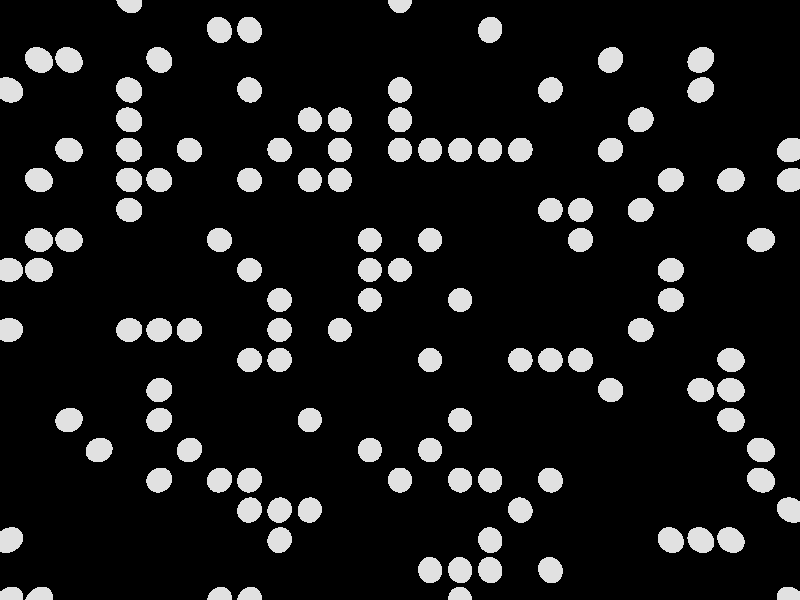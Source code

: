#include "colors.inc"
#include "textures.inc"
#include "glass.inc"
#include "metals.inc"
#include "woods.inc"

camera {
  location <0.000000, 0.000000, -20.000000>
  look_at <0.000000, 0.000000, 0.000000>
  up <0.000000, 1.000000, 0.000000>
}

sphere {
  <5, -6, 0>, 0.400000
  texture {
    pigment { Gray }
    finish {
      ambient 0.100000
      diffuse 0.600000
      specular 0.400000
      reflection 0.500000
      refraction 0.000000
    }
  }
}

sphere {
  <-14, 8, 0>, 0.400000
  texture {
    pigment { Gray }
    finish {
      ambient 0.100000
      diffuse 0.600000
      specular 0.400000
      reflection 0.500000
      refraction 0.000000
    }
  }
}

sphere {
  <-13, -1, 0>, 0.400000
  texture {
    pigment { Gray }
    finish {
      ambient 0.100000
      diffuse 0.600000
      specular 0.400000
      reflection 0.500000
      refraction 0.000000
    }
  }
}

sphere {
  <-16, -19, 0>, 0.400000
  texture {
    pigment { Gray }
    finish {
      ambient 0.100000
      diffuse 0.600000
      specular 0.400000
      reflection 0.500000
      refraction 0.000000
    }
  }
}

sphere {
  <11, -11, 0>, 0.400000
  texture {
    pigment { Gray }
    finish {
      ambient 0.100000
      diffuse 0.600000
      specular 0.400000
      reflection 0.500000
      refraction 0.000000
    }
  }
}

sphere {
  <-18, 11, 0>, 0.400000
  texture {
    pigment { Gray }
    finish {
      ambient 0.100000
      diffuse 0.600000
      specular 0.400000
      reflection 0.500000
      refraction 0.000000
    }
  }
}

sphere {
  <-19, -5, 0>, 0.400000
  texture {
    pigment { Gray }
    finish {
      ambient 0.100000
      diffuse 0.600000
      specular 0.400000
      reflection 0.500000
      refraction 0.000000
    }
  }
}

sphere {
  <18, 15, 0>, 0.400000
  texture {
    pigment { Gray }
    finish {
      ambient 0.100000
      diffuse 0.600000
      specular 0.400000
      reflection 0.500000
      refraction 0.000000
    }
  }
}

sphere {
  <13, -16, 0>, 0.400000
  texture {
    pigment { Gray }
    finish {
      ambient 0.100000
      diffuse 0.600000
      specular 0.400000
      reflection 0.500000
      refraction 0.000000
    }
  }
}

sphere {
  <-5, 1, 0>, 0.400000
  texture {
    pigment { Gray }
    finish {
      ambient 0.100000
      diffuse 0.600000
      specular 0.400000
      reflection 0.500000
      refraction 0.000000
    }
  }
}

sphere {
  <1, 2, 0>, 0.400000
  texture {
    pigment { Gray }
    finish {
      ambient 0.100000
      diffuse 0.600000
      specular 0.400000
      reflection 0.500000
      refraction 0.000000
    }
  }
}

sphere {
  <15, -14, 0>, 0.400000
  texture {
    pigment { Gray }
    finish {
      ambient 0.100000
      diffuse 0.600000
      specular 0.400000
      reflection 0.500000
      refraction 0.000000
    }
  }
}

sphere {
  <-3, 18, 0>, 0.400000
  texture {
    pigment { Gray }
    finish {
      ambient 0.100000
      diffuse 0.600000
      specular 0.400000
      reflection 0.500000
      refraction 0.000000
    }
  }
}

sphere {
  <10, 8, 0>, 0.400000
  texture {
    pigment { Gray }
    finish {
      ambient 0.100000
      diffuse 0.600000
      specular 0.400000
      reflection 0.500000
      refraction 0.000000
    }
  }
}

sphere {
  <0, 5, 0>, 0.400000
  texture {
    pigment { Gray }
    finish {
      ambient 0.100000
      diffuse 0.600000
      specular 0.400000
      reflection 0.500000
      refraction 0.000000
    }
  }
}

sphere {
  <7, 8, 0>, 0.400000
  texture {
    pigment { Gray }
    finish {
      ambient 0.100000
      diffuse 0.600000
      specular 0.400000
      reflection 0.500000
      refraction 0.000000
    }
  }
}

sphere {
  <-2, 12, 0>, 0.400000
  texture {
    pigment { Gray }
    finish {
      ambient 0.100000
      diffuse 0.600000
      specular 0.400000
      reflection 0.500000
      refraction 0.000000
    }
  }
}

sphere {
  <7, -11, 0>, 0.400000
  texture {
    pigment { Gray }
    finish {
      ambient 0.100000
      diffuse 0.600000
      specular 0.400000
      reflection 0.500000
      refraction 0.000000
    }
  }
}

sphere {
  <-4, -7, 0>, 0.400000
  texture {
    pigment { Gray }
    finish {
      ambient 0.100000
      diffuse 0.600000
      specular 0.400000
      reflection 0.500000
      refraction 0.000000
    }
  }
}

sphere {
  <17, 5, 0>, 0.400000
  texture {
    pigment { Gray }
    finish {
      ambient 0.100000
      diffuse 0.600000
      specular 0.400000
      reflection 0.500000
      refraction 0.000000
    }
  }
}

sphere {
  <-14, 2, 0>, 0.400000
  texture {
    pigment { Gray }
    finish {
      ambient 0.100000
      diffuse 0.600000
      specular 0.400000
      reflection 0.500000
      refraction 0.000000
    }
  }
}

sphere {
  <-14, 19, 0>, 0.400000
  texture {
    pigment { Gray }
    finish {
      ambient 0.100000
      diffuse 0.600000
      specular 0.400000
      reflection 0.500000
      refraction 0.000000
    }
  }
}

sphere {
  <-11, -4, 0>, 0.400000
  texture {
    pigment { Gray }
    finish {
      ambient 0.100000
      diffuse 0.600000
      specular 0.400000
      reflection 0.500000
      refraction 0.000000
    }
  }
}

sphere {
  <12, -17, 0>, 0.400000
  texture {
    pigment { Gray }
    finish {
      ambient 0.100000
      diffuse 0.600000
      specular 0.400000
      reflection 0.500000
      refraction 0.000000
    }
  }
}

sphere {
  <-13, 15, 0>, 0.400000
  texture {
    pigment { Gray }
    finish {
      ambient 0.100000
      diffuse 0.600000
      specular 0.400000
      reflection 0.500000
      refraction 0.000000
    }
  }
}

sphere {
  <-8, -4, 0>, 0.400000
  texture {
    pigment { Gray }
    finish {
      ambient 0.100000
      diffuse 0.600000
      specular 0.400000
      reflection 0.500000
      refraction 0.000000
    }
  }
}

sphere {
  <-3, -4, 0>, 0.400000
  texture {
    pigment { Gray }
    finish {
      ambient 0.100000
      diffuse 0.600000
      specular 0.400000
      reflection 0.500000
      refraction 0.000000
    }
  }
}

sphere {
  <13, -12, 0>, 0.400000
  texture {
    pigment { Gray }
    finish {
      ambient 0.100000
      diffuse 0.600000
      specular 0.400000
      reflection 0.500000
      refraction 0.000000
    }
  }
}

sphere {
  <18, -19, 0>, 0.400000
  texture {
    pigment { Gray }
    finish {
      ambient 0.100000
      diffuse 0.600000
      specular 0.400000
      reflection 0.500000
      refraction 0.000000
    }
  }
}

sphere {
  <-19, -5, 0>, 0.400000
  texture {
    pigment { Gray }
    finish {
      ambient 0.100000
      diffuse 0.600000
      specular 0.400000
      reflection 0.500000
      refraction 0.000000
    }
  }
}

sphere {
  <-10, 13, 0>, 0.400000
  texture {
    pigment { Gray }
    finish {
      ambient 0.100000
      diffuse 0.600000
      specular 0.400000
      reflection 0.500000
      refraction 0.000000
    }
  }
}

sphere {
  <-20, 18, 0>, 0.400000
  texture {
    pigment { Gray }
    finish {
      ambient 0.100000
      diffuse 0.600000
      specular 0.400000
      reflection 0.500000
      refraction 0.000000
    }
  }
}

sphere {
  <13, -7, 0>, 0.400000
  texture {
    pigment { Gray }
    finish {
      ambient 0.100000
      diffuse 0.600000
      specular 0.400000
      reflection 0.500000
      refraction 0.000000
    }
  }
}

sphere {
  <-19, -12, 0>, 0.400000
  texture {
    pigment { Gray }
    finish {
      ambient 0.100000
      diffuse 0.600000
      specular 0.400000
      reflection 0.500000
      refraction 0.000000
    }
  }
}

sphere {
  <10, -21, 0>, 0.400000
  texture {
    pigment { Gray }
    finish {
      ambient 0.100000
      diffuse 0.600000
      specular 0.400000
      reflection 0.500000
      refraction 0.000000
    }
  }
}

sphere {
  <12, -18, 0>, 0.400000
  texture {
    pigment { Gray }
    finish {
      ambient 0.100000
      diffuse 0.600000
      specular 0.400000
      reflection 0.500000
      refraction 0.000000
    }
  }
}

sphere {
  <12, 18, 0>, 0.400000
  texture {
    pigment { Gray }
    finish {
      ambient 0.100000
      diffuse 0.600000
      specular 0.400000
      reflection 0.500000
      refraction 0.000000
    }
  }
}

sphere {
  <-9, 4, 0>, 0.400000
  texture {
    pigment { Gray }
    finish {
      ambient 0.100000
      diffuse 0.600000
      specular 0.400000
      reflection 0.500000
      refraction 0.000000
    }
  }
}

sphere {
  <9, 0, 0>, 0.400000
  texture {
    pigment { Gray }
    finish {
      ambient 0.100000
      diffuse 0.600000
      specular 0.400000
      reflection 0.500000
      refraction 0.000000
    }
  }
}

sphere {
  <-6, -10, 0>, 0.400000
  texture {
    pigment { Gray }
    finish {
      ambient 0.100000
      diffuse 0.600000
      specular 0.400000
      reflection 0.500000
      refraction 0.000000
    }
  }
}

sphere {
  <-2, 6, 0>, 0.400000
  texture {
    pigment { Gray }
    finish {
      ambient 0.100000
      diffuse 0.600000
      specular 0.400000
      reflection 0.500000
      refraction 0.000000
    }
  }
}

sphere {
  <-9, 6, 0>, 0.400000
  texture {
    pigment { Gray }
    finish {
      ambient 0.100000
      diffuse 0.600000
      specular 0.400000
      reflection 0.500000
      refraction 0.000000
    }
  }
}

sphere {
  <-9, -12, 0>, 0.400000
  texture {
    pigment { Gray }
    finish {
      ambient 0.100000
      diffuse 0.600000
      specular 0.400000
      reflection 0.500000
      refraction 0.000000
    }
  }
}

sphere {
  <12, -20, 0>, 0.400000
  texture {
    pigment { Gray }
    finish {
      ambient 0.100000
      diffuse 0.600000
      specular 0.400000
      reflection 0.500000
      refraction 0.000000
    }
  }
}

sphere {
  <10, -8, 0>, 0.400000
  texture {
    pigment { Gray }
    finish {
      ambient 0.100000
      diffuse 0.600000
      specular 0.400000
      reflection 0.500000
      refraction 0.000000
    }
  }
}

sphere {
  <-19, -12, 0>, 0.400000
  texture {
    pigment { Gray }
    finish {
      ambient 0.100000
      diffuse 0.600000
      specular 0.400000
      reflection 0.500000
      refraction 0.000000
    }
  }
}

sphere {
  <16, 17, 0>, 0.400000
  texture {
    pigment { Gray }
    finish {
      ambient 0.100000
      diffuse 0.600000
      specular 0.400000
      reflection 0.500000
      refraction 0.000000
    }
  }
}

sphere {
  <-1, 16, 0>, 0.400000
  texture {
    pigment { Gray }
    finish {
      ambient 0.100000
      diffuse 0.600000
      specular 0.400000
      reflection 0.500000
      refraction 0.000000
    }
  }
}

sphere {
  <20, -13, 0>, 0.400000
  texture {
    pigment { Gray }
    finish {
      ambient 0.100000
      diffuse 0.600000
      specular 0.400000
      reflection 0.500000
      refraction 0.000000
    }
  }
}

sphere {
  <11, -8, 0>, 0.400000
  texture {
    pigment { Gray }
    finish {
      ambient 0.100000
      diffuse 0.600000
      specular 0.400000
      reflection 0.500000
      refraction 0.000000
    }
  }
}

sphere {
  <-12, -10, 0>, 0.400000
  texture {
    pigment { Gray }
    finish {
      ambient 0.100000
      diffuse 0.600000
      specular 0.400000
      reflection 0.500000
      refraction 0.000000
    }
  }
}

sphere {
  <7, -15, 0>, 0.400000
  texture {
    pigment { Gray }
    finish {
      ambient 0.100000
      diffuse 0.600000
      specular 0.400000
      reflection 0.500000
      refraction 0.000000
    }
  }
}

sphere {
  <-17, -18, 0>, 0.400000
  texture {
    pigment { Gray }
    finish {
      ambient 0.100000
      diffuse 0.600000
      specular 0.400000
      reflection 0.500000
      refraction 0.000000
    }
  }
}

sphere {
  <1, 20, 0>, 0.400000
  texture {
    pigment { Gray }
    finish {
      ambient 0.100000
      diffuse 0.600000
      specular 0.400000
      reflection 0.500000
      refraction 0.000000
    }
  }
}

sphere {
  <-18, 5, 0>, 0.400000
  texture {
    pigment { Gray }
    finish {
      ambient 0.100000
      diffuse 0.600000
      specular 0.400000
      reflection 0.500000
      refraction 0.000000
    }
  }
}

sphere {
  <15, -4, 0>, 0.400000
  texture {
    pigment { Gray }
    finish {
      ambient 0.100000
      diffuse 0.600000
      specular 0.400000
      reflection 0.500000
      refraction 0.000000
    }
  }
}

sphere {
  <0, 6, 0>, 0.400000
  texture {
    pigment { Gray }
    finish {
      ambient 0.100000
      diffuse 0.600000
      specular 0.400000
      reflection 0.500000
      refraction 0.000000
    }
  }
}

sphere {
  <1, 17, 0>, 0.400000
  texture {
    pigment { Gray }
    finish {
      ambient 0.100000
      diffuse 0.600000
      specular 0.400000
      reflection 0.500000
      refraction 0.000000
    }
  }
}

sphere {
  <-6, 14, 0>, 0.400000
  texture {
    pigment { Gray }
    finish {
      ambient 0.100000
      diffuse 0.600000
      specular 0.400000
      reflection 0.500000
      refraction 0.000000
    }
  }
}

sphere {
  <-19, -15, 0>, 0.400000
  texture {
    pigment { Gray }
    finish {
      ambient 0.100000
      diffuse 0.600000
      specular 0.400000
      reflection 0.500000
      refraction 0.000000
    }
  }
}

sphere {
  <-17, -5, 0>, 0.400000
  texture {
    pigment { Gray }
    finish {
      ambient 0.100000
      diffuse 0.600000
      specular 0.400000
      reflection 0.500000
      refraction 0.000000
    }
  }
}

sphere {
  <21, 6, 0>, 0.400000
  texture {
    pigment { Gray }
    finish {
      ambient 0.100000
      diffuse 0.600000
      specular 0.400000
      reflection 0.500000
      refraction 0.000000
    }
  }
}

sphere {
  <-2, -13, 0>, 0.400000
  texture {
    pigment { Gray }
    finish {
      ambient 0.100000
      diffuse 0.600000
      specular 0.400000
      reflection 0.500000
      refraction 0.000000
    }
  }
}

sphere {
  <-18, -1, 0>, 0.400000
  texture {
    pigment { Gray }
    finish {
      ambient 0.100000
      diffuse 0.600000
      specular 0.400000
      reflection 0.500000
      refraction 0.000000
    }
  }
}

sphere {
  <-12, 1, 0>, 0.400000
  texture {
    pigment { Gray }
    finish {
      ambient 0.100000
      diffuse 0.600000
      specular 0.400000
      reflection 0.500000
      refraction 0.000000
    }
  }
}

sphere {
  <11, -17, 0>, 0.400000
  texture {
    pigment { Gray }
    finish {
      ambient 0.100000
      diffuse 0.600000
      specular 0.400000
      reflection 0.500000
      refraction 0.000000
    }
  }
}

sphere {
  <12, -5, 0>, 0.400000
  texture {
    pigment { Gray }
    finish {
      ambient 0.100000
      diffuse 0.600000
      specular 0.400000
      reflection 0.500000
      refraction 0.000000
    }
  }
}

sphere {
  <19, -15, 0>, 0.400000
  texture {
    pigment { Gray }
    finish {
      ambient 0.100000
      diffuse 0.600000
      specular 0.400000
      reflection 0.500000
      refraction 0.000000
    }
  }
}

sphere {
  <-18, -7, 0>, 0.400000
  texture {
    pigment { Gray }
    finish {
      ambient 0.100000
      diffuse 0.600000
      specular 0.400000
      reflection 0.500000
      refraction 0.000000
    }
  }
}

sphere {
  <3, -8, 0>, 0.400000
  texture {
    pigment { Gray }
    finish {
      ambient 0.100000
      diffuse 0.600000
      specular 0.400000
      reflection 0.500000
      refraction 0.000000
    }
  }
}

sphere {
  <-17, -8, 0>, 0.400000
  texture {
    pigment { Gray }
    finish {
      ambient 0.100000
      diffuse 0.600000
      specular 0.400000
      reflection 0.500000
      refraction 0.000000
    }
  }
}

sphere {
  <-11, -17, 0>, 0.400000
  texture {
    pigment { Gray }
    finish {
      ambient 0.100000
      diffuse 0.600000
      specular 0.400000
      reflection 0.500000
      refraction 0.000000
    }
  }
}

sphere {
  <6, 15, 0>, 0.400000
  texture {
    pigment { Gray }
    finish {
      ambient 0.100000
      diffuse 0.600000
      specular 0.400000
      reflection 0.500000
      refraction 0.000000
    }
  }
}

sphere {
  <6, 21, 0>, 0.400000
  texture {
    pigment { Gray }
    finish {
      ambient 0.100000
      diffuse 0.600000
      specular 0.400000
      reflection 0.500000
      refraction 0.000000
    }
  }
}

sphere {
  <-20, -14, 0>, 0.400000
  texture {
    pigment { Gray }
    finish {
      ambient 0.100000
      diffuse 0.600000
      specular 0.400000
      reflection 0.500000
      refraction 0.000000
    }
  }
}

sphere {
  <15, -3, 0>, 0.400000
  texture {
    pigment { Gray }
    finish {
      ambient 0.100000
      diffuse 0.600000
      specular 0.400000
      reflection 0.500000
      refraction 0.000000
    }
  }
}

sphere {
  <2, -9, 0>, 0.400000
  texture {
    pigment { Gray }
    finish {
      ambient 0.100000
      diffuse 0.600000
      specular 0.400000
      reflection 0.500000
      refraction 0.000000
    }
  }
}

sphere {
  <-20, 20, 0>, 0.400000
  texture {
    pigment { Gray }
    finish {
      ambient 0.100000
      diffuse 0.600000
      specular 0.400000
      reflection 0.500000
      refraction 0.000000
    }
  }
}

sphere {
  <-3, -7, 0>, 0.400000
  texture {
    pigment { Gray }
    finish {
      ambient 0.100000
      diffuse 0.600000
      specular 0.400000
      reflection 0.500000
      refraction 0.000000
    }
  }
}

sphere {
  <20, 15, 0>, 0.400000
  texture {
    pigment { Gray }
    finish {
      ambient 0.100000
      diffuse 0.600000
      specular 0.400000
      reflection 0.500000
      refraction 0.000000
    }
  }
}

sphere {
  <-15, -7, 0>, 0.400000
  texture {
    pigment { Gray }
    finish {
      ambient 0.100000
      diffuse 0.600000
      specular 0.400000
      reflection 0.500000
      refraction 0.000000
    }
  }
}

sphere {
  <0, 1, 0>, 0.400000
  texture {
    pigment { Gray }
    finish {
      ambient 0.100000
      diffuse 0.600000
      specular 0.400000
      reflection 0.500000
      refraction 0.000000
    }
  }
}

sphere {
  <0, -6, 0>, 0.400000
  texture {
    pigment { Gray }
    finish {
      ambient 0.100000
      diffuse 0.600000
      specular 0.400000
      reflection 0.500000
      refraction 0.000000
    }
  }
}

sphere {
  <17, 2, 0>, 0.400000
  texture {
    pigment { Gray }
    finish {
      ambient 0.100000
      diffuse 0.600000
      specular 0.400000
      reflection 0.500000
      refraction 0.000000
    }
  }
}

sphere {
  <13, -10, 0>, 0.400000
  texture {
    pigment { Gray }
    finish {
      ambient 0.100000
      diffuse 0.600000
      specular 0.400000
      reflection 0.500000
      refraction 0.000000
    }
  }
}

sphere {
  <-17, 8, 0>, 0.400000
  texture {
    pigment { Gray }
    finish {
      ambient 0.100000
      diffuse 0.600000
      specular 0.400000
      reflection 0.500000
      refraction 0.000000
    }
  }
}

sphere {
  <-7, -5, 0>, 0.400000
  texture {
    pigment { Gray }
    finish {
      ambient 0.100000
      diffuse 0.600000
      specular 0.400000
      reflection 0.500000
      refraction 0.000000
    }
  }
}

sphere {
  <4, 17, 0>, 0.400000
  texture {
    pigment { Gray }
    finish {
      ambient 0.100000
      diffuse 0.600000
      specular 0.400000
      reflection 0.500000
      refraction 0.000000
    }
  }
}

sphere {
  <-1, 2, 0>, 0.400000
  texture {
    pigment { Gray }
    finish {
      ambient 0.100000
      diffuse 0.600000
      specular 0.400000
      reflection 0.500000
      refraction 0.000000
    }
  }
}

sphere {
  <16, -4, 0>, 0.400000
  texture {
    pigment { Gray }
    finish {
      ambient 0.100000
      diffuse 0.600000
      specular 0.400000
      reflection 0.500000
      refraction 0.000000
    }
  }
}

sphere {
  <-5, 17, 0>, 0.400000
  texture {
    pigment { Gray }
    finish {
      ambient 0.100000
      diffuse 0.600000
      specular 0.400000
      reflection 0.500000
      refraction 0.000000
    }
  }
}

sphere {
  <13, 17, 0>, 0.400000
  texture {
    pigment { Gray }
    finish {
      ambient 0.100000
      diffuse 0.600000
      specular 0.400000
      reflection 0.500000
      refraction 0.000000
    }
  }
}

sphere {
  <15, 7, 0>, 0.400000
  texture {
    pigment { Gray }
    finish {
      ambient 0.100000
      diffuse 0.600000
      specular 0.400000
      reflection 0.500000
      refraction 0.000000
    }
  }
}

sphere {
  <-13, -8, 0>, 0.400000
  texture {
    pigment { Gray }
    finish {
      ambient 0.100000
      diffuse 0.600000
      specular 0.400000
      reflection 0.500000
      refraction 0.000000
    }
  }
}

sphere {
  <-12, 8, 0>, 0.400000
  texture {
    pigment { Gray }
    finish {
      ambient 0.100000
      diffuse 0.600000
      specular 0.400000
      reflection 0.500000
      refraction 0.000000
    }
  }
}

sphere {
  <-5, -10, 0>, 0.400000
  texture {
    pigment { Gray }
    finish {
      ambient 0.100000
      diffuse 0.600000
      specular 0.400000
      reflection 0.500000
      refraction 0.000000
    }
  }
}

sphere {
  <-11, 5, 0>, 0.400000
  texture {
    pigment { Gray }
    finish {
      ambient 0.100000
      diffuse 0.600000
      specular 0.400000
      reflection 0.500000
      refraction 0.000000
    }
  }
}

sphere {
  <1, -9, 0>, 0.400000
  texture {
    pigment { Gray }
    finish {
      ambient 0.100000
      diffuse 0.600000
      specular 0.400000
      reflection 0.500000
      refraction 0.000000
    }
  }
}

sphere {
  <5, 7, 0>, 0.400000
  texture {
    pigment { Gray }
    finish {
      ambient 0.100000
      diffuse 0.600000
      specular 0.400000
      reflection 0.500000
      refraction 0.000000
    }
  }
}

sphere {
  <5, -2, 0>, 0.400000
  texture {
    pigment { Gray }
    finish {
      ambient 0.100000
      diffuse 0.600000
      specular 0.400000
      reflection 0.500000
      refraction 0.000000
    }
  }
}

sphere {
  <-6, -13, 0>, 0.400000
  texture {
    pigment { Gray }
    finish {
      ambient 0.100000
      diffuse 0.600000
      specular 0.400000
      reflection 0.500000
      refraction 0.000000
    }
  }
}

sphere {
  <7, 5, 0>, 0.400000
  texture {
    pigment { Gray }
    finish {
      ambient 0.100000
      diffuse 0.600000
      specular 0.400000
      reflection 0.500000
      refraction 0.000000
    }
  }
}

sphere {
  <-8, -3, 0>, 0.400000
  texture {
    pigment { Gray }
    finish {
      ambient 0.100000
      diffuse 0.600000
      specular 0.400000
      reflection 0.500000
      refraction 0.000000
    }
  }
}

sphere {
  <-8, -12, 0>, 0.400000
  texture {
    pigment { Gray }
    finish {
      ambient 0.100000
      diffuse 0.600000
      specular 0.400000
      reflection 0.500000
      refraction 0.000000
    }
  }
}

sphere {
  <-1, 0, 0>, 0.400000
  texture {
    pigment { Gray }
    finish {
      ambient 0.100000
      diffuse 0.600000
      specular 0.400000
      reflection 0.500000
      refraction 0.000000
    }
  }
}

sphere {
  <19, -7, 0>, 0.400000
  texture {
    pigment { Gray }
    finish {
      ambient 0.100000
      diffuse 0.600000
      specular 0.400000
      reflection 0.500000
      refraction 0.000000
    }
  }
}

sphere {
  <-13, -21, 0>, 0.400000
  texture {
    pigment { Gray }
    finish {
      ambient 0.100000
      diffuse 0.600000
      specular 0.400000
      reflection 0.500000
      refraction 0.000000
    }
  }
}

sphere {
  <3, 9, 0>, 0.400000
  texture {
    pigment { Gray }
    finish {
      ambient 0.100000
      diffuse 0.600000
      specular 0.400000
      reflection 0.500000
      refraction 0.000000
    }
  }
}

sphere {
  <-20, 15, 0>, 0.400000
  texture {
    pigment { Gray }
    finish {
      ambient 0.100000
      diffuse 0.600000
      specular 0.400000
      reflection 0.500000
      refraction 0.000000
    }
  }
}

sphere {
  <-12, 2, 0>, 0.400000
  texture {
    pigment { Gray }
    finish {
      ambient 0.100000
      diffuse 0.600000
      specular 0.400000
      reflection 0.500000
      refraction 0.000000
    }
  }
}

sphere {
  <8, -1, 0>, 0.400000
  texture {
    pigment { Gray }
    finish {
      ambient 0.100000
      diffuse 0.600000
      specular 0.400000
      reflection 0.500000
      refraction 0.000000
    }
  }
}

sphere {
  <-15, 17, 0>, 0.400000
  texture {
    pigment { Gray }
    finish {
      ambient 0.100000
      diffuse 0.600000
      specular 0.400000
      reflection 0.500000
      refraction 0.000000
    }
  }
}

sphere {
  <-7, 5, 0>, 0.400000
  texture {
    pigment { Gray }
    finish {
      ambient 0.100000
      diffuse 0.600000
      specular 0.400000
      reflection 0.500000
      refraction 0.000000
    }
  }
}

sphere {
  <14, 1, 0>, 0.400000
  texture {
    pigment { Gray }
    finish {
      ambient 0.100000
      diffuse 0.600000
      specular 0.400000
      reflection 0.500000
      refraction 0.000000
    }
  }
}

sphere {
  <-2, 5, 0>, 0.400000
  texture {
    pigment { Gray }
    finish {
      ambient 0.100000
      diffuse 0.600000
      specular 0.400000
      reflection 0.500000
      refraction 0.000000
    }
  }
}

sphere {
  <-17, 10, 0>, 0.400000
  texture {
    pigment { Gray }
    finish {
      ambient 0.100000
      diffuse 0.600000
      specular 0.400000
      reflection 0.500000
      refraction 0.000000
    }
  }
}

sphere {
  <-15, 3, 0>, 0.400000
  texture {
    pigment { Gray }
    finish {
      ambient 0.100000
      diffuse 0.600000
      specular 0.400000
      reflection 0.500000
      refraction 0.000000
    }
  }
}

sphere {
  <17, -6, 0>, 0.400000
  texture {
    pigment { Gray }
    finish {
      ambient 0.100000
      diffuse 0.600000
      specular 0.400000
      reflection 0.500000
      refraction 0.000000
    }
  }
}

sphere {
  <-6, 14, 0>, 0.400000
  texture {
    pigment { Gray }
    finish {
      ambient 0.100000
      diffuse 0.600000
      specular 0.400000
      reflection 0.500000
      refraction 0.000000
    }
  }
}

sphere {
  <2, 12, 0>, 0.400000
  texture {
    pigment { Gray }
    finish {
      ambient 0.100000
      diffuse 0.600000
      specular 0.400000
      reflection 0.500000
      refraction 0.000000
    }
  }
}

sphere {
  <1, 5, 0>, 0.400000
  texture {
    pigment { Gray }
    finish {
      ambient 0.100000
      diffuse 0.600000
      specular 0.400000
      reflection 0.500000
      refraction 0.000000
    }
  }
}

sphere {
  <-6, 21, 0>, 0.400000
  texture {
    pigment { Gray }
    finish {
      ambient 0.100000
      diffuse 0.600000
      specular 0.400000
      reflection 0.500000
      refraction 0.000000
    }
  }
}

sphere {
  <16, -15, 0>, 0.400000
  texture {
    pigment { Gray }
    finish {
      ambient 0.100000
      diffuse 0.600000
      specular 0.400000
      reflection 0.500000
      refraction 0.000000
    }
  }
}

sphere {
  <6, -14, 0>, 0.400000
  texture {
    pigment { Gray }
    finish {
      ambient 0.100000
      diffuse 0.600000
      specular 0.400000
      reflection 0.500000
      refraction 0.000000
    }
  }
}

sphere {
  <1, -5, 0>, 0.400000
  texture {
    pigment { Gray }
    finish {
      ambient 0.100000
      diffuse 0.600000
      specular 0.400000
      reflection 0.500000
      refraction 0.000000
    }
  }
}

sphere {
  <21, -9, 0>, 0.400000
  texture {
    pigment { Gray }
    finish {
      ambient 0.100000
      diffuse 0.600000
      specular 0.400000
      reflection 0.500000
      refraction 0.000000
    }
  }
}

sphere {
  <4, 21, 0>, 0.400000
  texture {
    pigment { Gray }
    finish {
      ambient 0.100000
      diffuse 0.600000
      specular 0.400000
      reflection 0.500000
      refraction 0.000000
    }
  }
}

sphere {
  <-4, 5, 0>, 0.400000
  texture {
    pigment { Gray }
    finish {
      ambient 0.100000
      diffuse 0.600000
      specular 0.400000
      reflection 0.500000
      refraction 0.000000
    }
  }
}

sphere {
  <-4, -8, 0>, 0.400000
  texture {
    pigment { Gray }
    finish {
      ambient 0.100000
      diffuse 0.600000
      specular 0.400000
      reflection 0.500000
      refraction 0.000000
    }
  }
}

sphere {
  <16, -2, 0>, 0.400000
  texture {
    pigment { Gray }
    finish {
      ambient 0.100000
      diffuse 0.600000
      specular 0.400000
      reflection 0.500000
      refraction 0.000000
    }
  }
}

sphere {
  <14, 3, 0>, 0.400000
  texture {
    pigment { Gray }
    finish {
      ambient 0.100000
      diffuse 0.600000
      specular 0.400000
      reflection 0.500000
      refraction 0.000000
    }
  }
}

sphere {
  <6, 20, 0>, 0.400000
  texture {
    pigment { Gray }
    finish {
      ambient 0.100000
      diffuse 0.600000
      specular 0.400000
      reflection 0.500000
      refraction 0.000000
    }
  }
}

sphere {
  <-13, 7, 0>, 0.400000
  texture {
    pigment { Gray }
    finish {
      ambient 0.100000
      diffuse 0.600000
      specular 0.400000
      reflection 0.500000
      refraction 0.000000
    }
  }
}

sphere {
  <-5, -6, 0>, 0.400000
  texture {
    pigment { Gray }
    finish {
      ambient 0.100000
      diffuse 0.600000
      specular 0.400000
      reflection 0.500000
      refraction 0.000000
    }
  }
}

sphere {
  <-3, 6, 0>, 0.400000
  texture {
    pigment { Gray }
    finish {
      ambient 0.100000
      diffuse 0.600000
      specular 0.400000
      reflection 0.500000
      refraction 0.000000
    }
  }
}

sphere {
  <16, -13, 0>, 0.400000
  texture {
    pigment { Gray }
    finish {
      ambient 0.100000
      diffuse 0.600000
      specular 0.400000
      reflection 0.500000
      refraction 0.000000
    }
  }
}

sphere {
  <0, 14, 0>, 0.400000
  texture {
    pigment { Gray }
    finish {
      ambient 0.100000
      diffuse 0.600000
      specular 0.400000
      reflection 0.500000
      refraction 0.000000
    }
  }
}

sphere {
  <-7, -5, 0>, 0.400000
  texture {
    pigment { Gray }
    finish {
      ambient 0.100000
      diffuse 0.600000
      specular 0.400000
      reflection 0.500000
      refraction 0.000000
    }
  }
}

sphere {
  <-19, -17, 0>, 0.400000
  texture {
    pigment { Gray }
    finish {
      ambient 0.100000
      diffuse 0.600000
      specular 0.400000
      reflection 0.500000
      refraction 0.000000
    }
  }
}

sphere {
  <-12, 20, 0>, 0.400000
  texture {
    pigment { Gray }
    finish {
      ambient 0.100000
      diffuse 0.600000
      specular 0.400000
      reflection 0.500000
      refraction 0.000000
    }
  }
}

sphere {
  <10, -17, 0>, 0.400000
  texture {
    pigment { Gray }
    finish {
      ambient 0.100000
      diffuse 0.600000
      specular 0.400000
      reflection 0.500000
      refraction 0.000000
    }
  }
}

sphere {
  <-2, 4, 0>, 0.400000
  texture {
    pigment { Gray }
    finish {
      ambient 0.100000
      diffuse 0.600000
      specular 0.400000
      reflection 0.500000
      refraction 0.000000
    }
  }
}

sphere {
  <10, -17, 0>, 0.400000
  texture {
    pigment { Gray }
    finish {
      ambient 0.100000
      diffuse 0.600000
      specular 0.400000
      reflection 0.500000
      refraction 0.000000
    }
  }
}

sphere {
  <-18, -13, 0>, 0.400000
  texture {
    pigment { Gray }
    finish {
      ambient 0.100000
      diffuse 0.600000
      specular 0.400000
      reflection 0.500000
      refraction 0.000000
    }
  }
}

sphere {
  <13, -10, 0>, 0.400000
  texture {
    pigment { Gray }
    finish {
      ambient 0.100000
      diffuse 0.600000
      specular 0.400000
      reflection 0.500000
      refraction 0.000000
    }
  }
}

sphere {
  <-9, 20, 0>, 0.400000
  texture {
    pigment { Gray }
    finish {
      ambient 0.100000
      diffuse 0.600000
      specular 0.400000
      reflection 0.500000
      refraction 0.000000
    }
  }
}

sphere {
  <2, -6, 0>, 0.400000
  texture {
    pigment { Gray }
    finish {
      ambient 0.100000
      diffuse 0.600000
      specular 0.400000
      reflection 0.500000
      refraction 0.000000
    }
  }
}

sphere {
  <14, -3, 0>, 0.400000
  texture {
    pigment { Gray }
    finish {
      ambient 0.100000
      diffuse 0.600000
      specular 0.400000
      reflection 0.500000
      refraction 0.000000
    }
  }
}

sphere {
  <20, -5, 0>, 0.400000
  texture {
    pigment { Gray }
    finish {
      ambient 0.100000
      diffuse 0.600000
      specular 0.400000
      reflection 0.500000
      refraction 0.000000
    }
  }
}

sphere {
  <-16, -5, 0>, 0.400000
  texture {
    pigment { Gray }
    finish {
      ambient 0.100000
      diffuse 0.600000
      specular 0.400000
      reflection 0.500000
      refraction 0.000000
    }
  }
}

sphere {
  <12, 13, 0>, 0.400000
  texture {
    pigment { Gray }
    finish {
      ambient 0.100000
      diffuse 0.600000
      specular 0.400000
      reflection 0.500000
      refraction 0.000000
    }
  }
}

sphere {
  <0, 1, 0>, 0.400000
  texture {
    pigment { Gray }
    finish {
      ambient 0.100000
      diffuse 0.600000
      specular 0.400000
      reflection 0.500000
      refraction 0.000000
    }
  }
}

sphere {
  <9, -8, 0>, 0.400000
  texture {
    pigment { Gray }
    finish {
      ambient 0.100000
      diffuse 0.600000
      specular 0.400000
      reflection 0.500000
      refraction 0.000000
    }
  }
}

sphere {
  <18, 15, 0>, 0.400000
  texture {
    pigment { Gray }
    finish {
      ambient 0.100000
      diffuse 0.600000
      specular 0.400000
      reflection 0.500000
      refraction 0.000000
    }
  }
}

sphere {
  <19, 9, 0>, 0.400000
  texture {
    pigment { Gray }
    finish {
      ambient 0.100000
      diffuse 0.600000
      specular 0.400000
      reflection 0.500000
      refraction 0.000000
    }
  }
}

sphere {
  <-4, -2, 0>, 0.400000
  texture {
    pigment { Gray }
    finish {
      ambient 0.100000
      diffuse 0.600000
      specular 0.400000
      reflection 0.500000
      refraction 0.000000
    }
  }
}

sphere {
  <9, 18, 0>, 0.400000
  texture {
    pigment { Gray }
    finish {
      ambient 0.100000
      diffuse 0.600000
      specular 0.400000
      reflection 0.500000
      refraction 0.000000
    }
  }
}

sphere {
  <-10, 14, 0>, 0.400000
  texture {
    pigment { Gray }
    finish {
      ambient 0.100000
      diffuse 0.600000
      specular 0.400000
      reflection 0.500000
      refraction 0.000000
    }
  }
}

sphere {
  <0, 10, 0>, 0.400000
  texture {
    pigment { Gray }
    finish {
      ambient 0.100000
      diffuse 0.600000
      specular 0.400000
      reflection 0.500000
      refraction 0.000000
    }
  }
}

sphere {
  <-5, -7, 0>, 0.400000
  texture {
    pigment { Gray }
    finish {
      ambient 0.100000
      diffuse 0.600000
      specular 0.400000
      reflection 0.500000
      refraction 0.000000
    }
  }
}

sphere {
  <7, -20, 0>, 0.400000
  texture {
    pigment { Gray }
    finish {
      ambient 0.100000
      diffuse 0.600000
      specular 0.400000
      reflection 0.500000
      refraction 0.000000
    }
  }
}

sphere {
  <2, -21, 0>, 0.400000
  texture {
    pigment { Gray }
    finish {
      ambient 0.100000
      diffuse 0.600000
      specular 0.400000
      reflection 0.500000
      refraction 0.000000
    }
  }
}

sphere {
  <1, 21, 0>, 0.400000
  texture {
    pigment { Gray }
    finish {
      ambient 0.100000
      diffuse 0.600000
      specular 0.400000
      reflection 0.500000
      refraction 0.000000
    }
  }
}

sphere {
  <15, -10, 0>, 0.400000
  texture {
    pigment { Gray }
    finish {
      ambient 0.100000
      diffuse 0.600000
      specular 0.400000
      reflection 0.500000
      refraction 0.000000
    }
  }
}

sphere {
  <16, -10, 0>, 0.400000
  texture {
    pigment { Gray }
    finish {
      ambient 0.100000
      diffuse 0.600000
      specular 0.400000
      reflection 0.500000
      refraction 0.000000
    }
  }
}

sphere {
  <1, 16, 0>, 0.400000
  texture {
    pigment { Gray }
    finish {
      ambient 0.100000
      diffuse 0.600000
      specular 0.400000
      reflection 0.500000
      refraction 0.000000
    }
  }
}

sphere {
  <3, 18, 0>, 0.400000
  texture {
    pigment { Gray }
    finish {
      ambient 0.100000
      diffuse 0.600000
      specular 0.400000
      reflection 0.500000
      refraction 0.000000
    }
  }
}

sphere {
  <-17, 6, 0>, 0.400000
  texture {
    pigment { Gray }
    finish {
      ambient 0.100000
      diffuse 0.600000
      specular 0.400000
      reflection 0.500000
      refraction 0.000000
    }
  }
}

sphere {
  <-20, 20, 0>, 0.400000
  texture {
    pigment { Gray }
    finish {
      ambient 0.100000
      diffuse 0.600000
      specular 0.400000
      reflection 0.500000
      refraction 0.000000
    }
  }
}

sphere {
  <17, 3, 0>, 0.400000
  texture {
    pigment { Gray }
    finish {
      ambient 0.100000
      diffuse 0.600000
      specular 0.400000
      reflection 0.500000
      refraction 0.000000
    }
  }
}

sphere {
  <13, -21, 0>, 0.400000
  texture {
    pigment { Gray }
    finish {
      ambient 0.100000
      diffuse 0.600000
      specular 0.400000
      reflection 0.500000
      refraction 0.000000
    }
  }
}

sphere {
  <-5, 7, 0>, 0.400000
  texture {
    pigment { Gray }
    finish {
      ambient 0.100000
      diffuse 0.600000
      specular 0.400000
      reflection 0.500000
      refraction 0.000000
    }
  }
}

sphere {
  <-4, -16, 0>, 0.400000
  texture {
    pigment { Gray }
    finish {
      ambient 0.100000
      diffuse 0.600000
      specular 0.400000
      reflection 0.500000
      refraction 0.000000
    }
  }
}

sphere {
  <-13, -11, 0>, 0.400000
  texture {
    pigment { Gray }
    finish {
      ambient 0.100000
      diffuse 0.600000
      specular 0.400000
      reflection 0.500000
      refraction 0.000000
    }
  }
}

sphere {
  <4, 5, 0>, 0.400000
  texture {
    pigment { Gray }
    finish {
      ambient 0.100000
      diffuse 0.600000
      specular 0.400000
      reflection 0.500000
      refraction 0.000000
    }
  }
}

sphere {
  <11, 13, 0>, 0.400000
  texture {
    pigment { Gray }
    finish {
      ambient 0.100000
      diffuse 0.600000
      specular 0.400000
      reflection 0.500000
      refraction 0.000000
    }
  }
}

sphere {
  <-8, -1, 0>, 0.400000
  texture {
    pigment { Gray }
    finish {
      ambient 0.100000
      diffuse 0.600000
      specular 0.400000
      reflection 0.500000
      refraction 0.000000
    }
  }
}

sphere {
  <18, 15, 0>, 0.400000
  texture {
    pigment { Gray }
    finish {
      ambient 0.100000
      diffuse 0.600000
      specular 0.400000
      reflection 0.500000
      refraction 0.000000
    }
  }
}

sphere {
  <-18, 20, 0>, 0.400000
  texture {
    pigment { Gray }
    finish {
      ambient 0.100000
      diffuse 0.600000
      specular 0.400000
      reflection 0.500000
      refraction 0.000000
    }
  }
}

sphere {
  <-19, 16, 0>, 0.400000
  texture {
    pigment { Gray }
    finish {
      ambient 0.100000
      diffuse 0.600000
      specular 0.400000
      reflection 0.500000
      refraction 0.000000
    }
  }
}

sphere {
  <3, -9, 0>, 0.400000
  texture {
    pigment { Gray }
    finish {
      ambient 0.100000
      diffuse 0.600000
      specular 0.400000
      reflection 0.500000
      refraction 0.000000
    }
  }
}

sphere {
  <-3, 4, 0>, 0.400000
  texture {
    pigment { Gray }
    finish {
      ambient 0.100000
      diffuse 0.600000
      specular 0.400000
      reflection 0.500000
      refraction 0.000000
    }
  }
}

sphere {
  <14, 6, 0>, 0.400000
  texture {
    pigment { Gray }
    finish {
      ambient 0.100000
      diffuse 0.600000
      specular 0.400000
      reflection 0.500000
      refraction 0.000000
    }
  }
}

sphere {
  <-4, -11, 0>, 0.400000
  texture {
    pigment { Gray }
    finish {
      ambient 0.100000
      diffuse 0.600000
      specular 0.400000
      reflection 0.500000
      refraction 0.000000
    }
  }
}

sphere {
  <1, -2, 0>, 0.400000
  texture {
    pigment { Gray }
    finish {
      ambient 0.100000
      diffuse 0.600000
      specular 0.400000
      reflection 0.500000
      refraction 0.000000
    }
  }
}

sphere {
  <17, -6, 0>, 0.400000
  texture {
    pigment { Gray }
    finish {
      ambient 0.100000
      diffuse 0.600000
      specular 0.400000
      reflection 0.500000
      refraction 0.000000
    }
  }
}

sphere {
  <-10, 20, 0>, 0.400000
  texture {
    pigment { Gray }
    finish {
      ambient 0.100000
      diffuse 0.600000
      specular 0.400000
      reflection 0.500000
      refraction 0.000000
    }
  }
}

sphere {
  <-19, -6, 0>, 0.400000
  texture {
    pigment { Gray }
    finish {
      ambient 0.100000
      diffuse 0.600000
      specular 0.400000
      reflection 0.500000
      refraction 0.000000
    }
  }
}

sphere {
  <15, -10, 0>, 0.400000
  texture {
    pigment { Gray }
    finish {
      ambient 0.100000
      diffuse 0.600000
      specular 0.400000
      reflection 0.500000
      refraction 0.000000
    }
  }
}

sphere {
  <3, -6, 0>, 0.400000
  texture {
    pigment { Gray }
    finish {
      ambient 0.100000
      diffuse 0.600000
      specular 0.400000
      reflection 0.500000
      refraction 0.000000
    }
  }
}

sphere {
  <13, 4, 0>, 0.400000
  texture {
    pigment { Gray }
    finish {
      ambient 0.100000
      diffuse 0.600000
      specular 0.400000
      reflection 0.500000
      refraction 0.000000
    }
  }
}

sphere {
  <20, 17, 0>, 0.400000
  texture {
    pigment { Gray }
    finish {
      ambient 0.100000
      diffuse 0.600000
      specular 0.400000
      reflection 0.500000
      refraction 0.000000
    }
  }
}

sphere {
  <-17, 4, 0>, 0.400000
  texture {
    pigment { Gray }
    finish {
      ambient 0.100000
      diffuse 0.600000
      specular 0.400000
      reflection 0.500000
      refraction 0.000000
    }
  }
}

sphere {
  <17, -20, 0>, 0.400000
  texture {
    pigment { Gray }
    finish {
      ambient 0.100000
      diffuse 0.600000
      specular 0.400000
      reflection 0.500000
      refraction 0.000000
    }
  }
}

sphere {
  <-8, 20, 0>, 0.400000
  texture {
    pigment { Gray }
    finish {
      ambient 0.100000
      diffuse 0.600000
      specular 0.400000
      reflection 0.500000
      refraction 0.000000
    }
  }
}

sphere {
  <17, 6, 0>, 0.400000
  texture {
    pigment { Gray }
    finish {
      ambient 0.100000
      diffuse 0.600000
      specular 0.400000
      reflection 0.500000
      refraction 0.000000
    }
  }
}

sphere {
  <4, -7, 0>, 0.400000
  texture {
    pigment { Gray }
    finish {
      ambient 0.100000
      diffuse 0.600000
      specular 0.400000
      reflection 0.500000
      refraction 0.000000
    }
  }
}

sphere {
  <-16, 8, 0>, 0.400000
  texture {
    pigment { Gray }
    finish {
      ambient 0.100000
      diffuse 0.600000
      specular 0.400000
      reflection 0.500000
      refraction 0.000000
    }
  }
}

sphere {
  <11, -2, 0>, 0.400000
  texture {
    pigment { Gray }
    finish {
      ambient 0.100000
      diffuse 0.600000
      specular 0.400000
      reflection 0.500000
      refraction 0.000000
    }
  }
}

sphere {
  <18, 5, 0>, 0.400000
  texture {
    pigment { Gray }
    finish {
      ambient 0.100000
      diffuse 0.600000
      specular 0.400000
      reflection 0.500000
      refraction 0.000000
    }
  }
}

sphere {
  <-17, 8, 0>, 0.400000
  texture {
    pigment { Gray }
    finish {
      ambient 0.100000
      diffuse 0.600000
      specular 0.400000
      reflection 0.500000
      refraction 0.000000
    }
  }
}

sphere {
  <-10, -18, 0>, 0.400000
  texture {
    pigment { Gray }
    finish {
      ambient 0.100000
      diffuse 0.600000
      specular 0.400000
      reflection 0.500000
      refraction 0.000000
    }
  }
}

sphere {
  <-2, -19, 0>, 0.400000
  texture {
    pigment { Gray }
    finish {
      ambient 0.100000
      diffuse 0.600000
      specular 0.400000
      reflection 0.500000
      refraction 0.000000
    }
  }
}

sphere {
  <13, -7, 0>, 0.400000
  texture {
    pigment { Gray }
    finish {
      ambient 0.100000
      diffuse 0.600000
      specular 0.400000
      reflection 0.500000
      refraction 0.000000
    }
  }
}

sphere {
  <-21, 5, 0>, 0.400000
  texture {
    pigment { Gray }
    finish {
      ambient 0.100000
      diffuse 0.600000
      specular 0.400000
      reflection 0.500000
      refraction 0.000000
    }
  }
}

sphere {
  <11, -3, 0>, 0.400000
  texture {
    pigment { Gray }
    finish {
      ambient 0.100000
      diffuse 0.600000
      specular 0.400000
      reflection 0.500000
      refraction 0.000000
    }
  }
}

sphere {
  <-18, 19, 0>, 0.400000
  texture {
    pigment { Gray }
    finish {
      ambient 0.100000
      diffuse 0.600000
      specular 0.400000
      reflection 0.500000
      refraction 0.000000
    }
  }
}

sphere {
  <-6, -6, 0>, 0.400000
  texture {
    pigment { Gray }
    finish {
      ambient 0.100000
      diffuse 0.600000
      specular 0.400000
      reflection 0.500000
      refraction 0.000000
    }
  }
}

sphere {
  <-6, -17, 0>, 0.400000
  texture {
    pigment { Gray }
    finish {
      ambient 0.100000
      diffuse 0.600000
      specular 0.400000
      reflection 0.500000
      refraction 0.000000
    }
  }
}

sphere {
  <3, -8, 0>, 0.400000
  texture {
    pigment { Gray }
    finish {
      ambient 0.100000
      diffuse 0.600000
      specular 0.400000
      reflection 0.500000
      refraction 0.000000
    }
  }
}

sphere {
  <-10, -5, 0>, 0.400000
  texture {
    pigment { Gray }
    finish {
      ambient 0.100000
      diffuse 0.600000
      specular 0.400000
      reflection 0.500000
      refraction 0.000000
    }
  }
}

sphere {
  <6, 3, 0>, 0.400000
  texture {
    pigment { Gray }
    finish {
      ambient 0.100000
      diffuse 0.600000
      specular 0.400000
      reflection 0.500000
      refraction 0.000000
    }
  }
}

sphere {
  <-14, 17, 0>, 0.400000
  texture {
    pigment { Gray }
    finish {
      ambient 0.100000
      diffuse 0.600000
      specular 0.400000
      reflection 0.500000
      refraction 0.000000
    }
  }
}

sphere {
  <18, -18, 0>, 0.400000
  texture {
    pigment { Gray }
    finish {
      ambient 0.100000
      diffuse 0.600000
      specular 0.400000
      reflection 0.500000
      refraction 0.000000
    }
  }
}

sphere {
  <-12, 4, 0>, 0.400000
  texture {
    pigment { Gray }
    finish {
      ambient 0.100000
      diffuse 0.600000
      specular 0.400000
      reflection 0.500000
      refraction 0.000000
    }
  }
}

sphere {
  <19, -4, 0>, 0.400000
  texture {
    pigment { Gray }
    finish {
      ambient 0.100000
      diffuse 0.600000
      specular 0.400000
      reflection 0.500000
      refraction 0.000000
    }
  }
}

sphere {
  <11, 4, 0>, 0.400000
  texture {
    pigment { Gray }
    finish {
      ambient 0.100000
      diffuse 0.600000
      specular 0.400000
      reflection 0.500000
      refraction 0.000000
    }
  }
}

sphere {
  <0, 17, 0>, 0.400000
  texture {
    pigment { Gray }
    finish {
      ambient 0.100000
      diffuse 0.600000
      specular 0.400000
      reflection 0.500000
      refraction 0.000000
    }
  }
}

sphere {
  <16, -5, 0>, 0.400000
  texture {
    pigment { Gray }
    finish {
      ambient 0.100000
      diffuse 0.600000
      specular 0.400000
      reflection 0.500000
      refraction 0.000000
    }
  }
}

sphere {
  <-16, 20, 0>, 0.400000
  texture {
    pigment { Gray }
    finish {
      ambient 0.100000
      diffuse 0.600000
      specular 0.400000
      reflection 0.500000
      refraction 0.000000
    }
  }
}

sphere {
  <-9, 3, 0>, 0.400000
  texture {
    pigment { Gray }
    finish {
      ambient 0.100000
      diffuse 0.600000
      specular 0.400000
      reflection 0.500000
      refraction 0.000000
    }
  }
}

sphere {
  <-5, 17, 0>, 0.400000
  texture {
    pigment { Gray }
    finish {
      ambient 0.100000
      diffuse 0.600000
      specular 0.400000
      reflection 0.500000
      refraction 0.000000
    }
  }
}

sphere {
  <7, -3, 0>, 0.400000
  texture {
    pigment { Gray }
    finish {
      ambient 0.100000
      diffuse 0.600000
      specular 0.400000
      reflection 0.500000
      refraction 0.000000
    }
  }
}

sphere {
  <-18, -9, 0>, 0.400000
  texture {
    pigment { Gray }
    finish {
      ambient 0.100000
      diffuse 0.600000
      specular 0.400000
      reflection 0.500000
      refraction 0.000000
    }
  }
}

sphere {
  <-15, 17, 0>, 0.400000
  texture {
    pigment { Gray }
    finish {
      ambient 0.100000
      diffuse 0.600000
      specular 0.400000
      reflection 0.500000
      refraction 0.000000
    }
  }
}

sphere {
  <-12, 16, 0>, 0.400000
  texture {
    pigment { Gray }
    finish {
      ambient 0.100000
      diffuse 0.600000
      specular 0.400000
      reflection 0.500000
      refraction 0.000000
    }
  }
}

sphere {
  <9, 4, 0>, 0.400000
  texture {
    pigment { Gray }
    finish {
      ambient 0.100000
      diffuse 0.600000
      specular 0.400000
      reflection 0.500000
      refraction 0.000000
    }
  }
}

sphere {
  <-18, 3, 0>, 0.400000
  texture {
    pigment { Gray }
    finish {
      ambient 0.100000
      diffuse 0.600000
      specular 0.400000
      reflection 0.500000
      refraction 0.000000
    }
  }
}

sphere {
  <10, 7, 0>, 0.400000
  texture {
    pigment { Gray }
    finish {
      ambient 0.100000
      diffuse 0.600000
      specular 0.400000
      reflection 0.500000
      refraction 0.000000
    }
  }
}

sphere {
  <18, -4, 0>, 0.400000
  texture {
    pigment { Gray }
    finish {
      ambient 0.100000
      diffuse 0.600000
      specular 0.400000
      reflection 0.500000
      refraction 0.000000
    }
  }
}

sphere {
  <12, 2, 0>, 0.400000
  texture {
    pigment { Gray }
    finish {
      ambient 0.100000
      diffuse 0.600000
      specular 0.400000
      reflection 0.500000
      refraction 0.000000
    }
  }
}

sphere {
  <0, -11, 0>, 0.400000
  texture {
    pigment { Gray }
    finish {
      ambient 0.100000
      diffuse 0.600000
      specular 0.400000
      reflection 0.500000
      refraction 0.000000
    }
  }
}

sphere {
  <20, -11, 0>, 0.400000
  texture {
    pigment { Gray }
    finish {
      ambient 0.100000
      diffuse 0.600000
      specular 0.400000
      reflection 0.500000
      refraction 0.000000
    }
  }
}

sphere {
  <15, 5, 0>, 0.400000
  texture {
    pigment { Gray }
    finish {
      ambient 0.100000
      diffuse 0.600000
      specular 0.400000
      reflection 0.500000
      refraction 0.000000
    }
  }
}

sphere {
  <9, -17, 0>, 0.400000
  texture {
    pigment { Gray }
    finish {
      ambient 0.100000
      diffuse 0.600000
      specular 0.400000
      reflection 0.500000
      refraction 0.000000
    }
  }
}

sphere {
  <19, -19, 0>, 0.400000
  texture {
    pigment { Gray }
    finish {
      ambient 0.100000
      diffuse 0.600000
      specular 0.400000
      reflection 0.500000
      refraction 0.000000
    }
  }
}

sphere {
  <-9, -18, 0>, 0.400000
  texture {
    pigment { Gray }
    finish {
      ambient 0.100000
      diffuse 0.600000
      specular 0.400000
      reflection 0.500000
      refraction 0.000000
    }
  }
}

sphere {
  <-2, 19, 0>, 0.400000
  texture {
    pigment { Gray }
    finish {
      ambient 0.100000
      diffuse 0.600000
      specular 0.400000
      reflection 0.500000
      refraction 0.000000
    }
  }
}

sphere {
  <-11, 20, 0>, 0.400000
  texture {
    pigment { Gray }
    finish {
      ambient 0.100000
      diffuse 0.600000
      specular 0.400000
      reflection 0.500000
      refraction 0.000000
    }
  }
}

sphere {
  <19, -19, 0>, 0.400000
  texture {
    pigment { Gray }
    finish {
      ambient 0.100000
      diffuse 0.600000
      specular 0.400000
      reflection 0.500000
      refraction 0.000000
    }
  }
}

sphere {
  <20, -10, 0>, 0.400000
  texture {
    pigment { Gray }
    finish {
      ambient 0.100000
      diffuse 0.600000
      specular 0.400000
      reflection 0.500000
      refraction 0.000000
    }
  }
}

sphere {
  <15, -8, 0>, 0.400000
  texture {
    pigment { Gray }
    finish {
      ambient 0.100000
      diffuse 0.600000
      specular 0.400000
      reflection 0.500000
      refraction 0.000000
    }
  }
}

sphere {
  <18, -5, 0>, 0.400000
  texture {
    pigment { Gray }
    finish {
      ambient 0.100000
      diffuse 0.600000
      specular 0.400000
      reflection 0.500000
      refraction 0.000000
    }
  }
}

sphere {
  <0, 6, 0>, 0.400000
  texture {
    pigment { Gray }
    finish {
      ambient 0.100000
      diffuse 0.600000
      specular 0.400000
      reflection 0.500000
      refraction 0.000000
    }
  }
}

sphere {
  <5, 3, 0>, 0.400000
  texture {
    pigment { Gray }
    finish {
      ambient 0.100000
      diffuse 0.600000
      specular 0.400000
      reflection 0.500000
      refraction 0.000000
    }
  }
}

sphere {
  <-18, -16, 0>, 0.400000
  texture {
    pigment { Gray }
    finish {
      ambient 0.100000
      diffuse 0.600000
      specular 0.400000
      reflection 0.500000
      refraction 0.000000
    }
  }
}

sphere {
  <-8, -6, 0>, 0.400000
  texture {
    pigment { Gray }
    finish {
      ambient 0.100000
      diffuse 0.600000
      specular 0.400000
      reflection 0.500000
      refraction 0.000000
    }
  }
}

sphere {
  <17, 21, 0>, 0.400000
  texture {
    pigment { Gray }
    finish {
      ambient 0.100000
      diffuse 0.600000
      specular 0.400000
      reflection 0.500000
      refraction 0.000000
    }
  }
}

sphere {
  <-4, -8, 0>, 0.400000
  texture {
    pigment { Gray }
    finish {
      ambient 0.100000
      diffuse 0.600000
      specular 0.400000
      reflection 0.500000
      refraction 0.000000
    }
  }
}

sphere {
  <3, -8, 0>, 0.400000
  texture {
    pigment { Gray }
    finish {
      ambient 0.100000
      diffuse 0.600000
      specular 0.400000
      reflection 0.500000
      refraction 0.000000
    }
  }
}

sphere {
  <19, -16, 0>, 0.400000
  texture {
    pigment { Gray }
    finish {
      ambient 0.100000
      diffuse 0.600000
      specular 0.400000
      reflection 0.500000
      refraction 0.000000
    }
  }
}

sphere {
  <-3, 14, 0>, 0.400000
  texture {
    pigment { Gray }
    finish {
      ambient 0.100000
      diffuse 0.600000
      specular 0.400000
      reflection 0.500000
      refraction 0.000000
    }
  }
}

sphere {
  <-11, 11, 0>, 0.400000
  texture {
    pigment { Gray }
    finish {
      ambient 0.100000
      diffuse 0.600000
      specular 0.400000
      reflection 0.500000
      refraction 0.000000
    }
  }
}

sphere {
  <13, -11, 0>, 0.400000
  texture {
    pigment { Gray }
    finish {
      ambient 0.100000
      diffuse 0.600000
      specular 0.400000
      reflection 0.500000
      refraction 0.000000
    }
  }
}

sphere {
  <-7, 20, 0>, 0.400000
  texture {
    pigment { Gray }
    finish {
      ambient 0.100000
      diffuse 0.600000
      specular 0.400000
      reflection 0.500000
      refraction 0.000000
    }
  }
}

sphere {
  <-4, -1, 0>, 0.400000
  texture {
    pigment { Gray }
    finish {
      ambient 0.100000
      diffuse 0.600000
      specular 0.400000
      reflection 0.500000
      refraction 0.000000
    }
  }
}

sphere {
  <-2, -11, 0>, 0.400000
  texture {
    pigment { Gray }
    finish {
      ambient 0.100000
      diffuse 0.600000
      specular 0.400000
      reflection 0.500000
      refraction 0.000000
    }
  }
}

sphere {
  <-6, 14, 0>, 0.400000
  texture {
    pigment { Gray }
    finish {
      ambient 0.100000
      diffuse 0.600000
      specular 0.400000
      reflection 0.500000
      refraction 0.000000
    }
  }
}

sphere {
  <-20, 2, 0>, 0.400000
  texture {
    pigment { Gray }
    finish {
      ambient 0.100000
      diffuse 0.600000
      specular 0.400000
      reflection 0.500000
      refraction 0.000000
    }
  }
}

sphere {
  <4, -21, 0>, 0.400000
  texture {
    pigment { Gray }
    finish {
      ambient 0.100000
      diffuse 0.600000
      specular 0.400000
      reflection 0.500000
      refraction 0.000000
    }
  }
}

sphere {
  <-16, 0, 0>, 0.400000
  texture {
    pigment { Gray }
    finish {
      ambient 0.100000
      diffuse 0.600000
      specular 0.400000
      reflection 0.500000
      refraction 0.000000
    }
  }
}

sphere {
  <8, 21, 0>, 0.400000
  texture {
    pigment { Gray }
    finish {
      ambient 0.100000
      diffuse 0.600000
      specular 0.400000
      reflection 0.500000
      refraction 0.000000
    }
  }
}

sphere {
  <-14, -14, 0>, 0.400000
  texture {
    pigment { Gray }
    finish {
      ambient 0.100000
      diffuse 0.600000
      specular 0.400000
      reflection 0.500000
      refraction 0.000000
    }
  }
}

sphere {
  <-8, -15, 0>, 0.400000
  texture {
    pigment { Gray }
    finish {
      ambient 0.100000
      diffuse 0.600000
      specular 0.400000
      reflection 0.500000
      refraction 0.000000
    }
  }
}

sphere {
  <3, 5, 0>, 0.400000
  texture {
    pigment { Gray }
    finish {
      ambient 0.100000
      diffuse 0.600000
      specular 0.400000
      reflection 0.500000
      refraction 0.000000
    }
  }
}

sphere {
  <9, 1, 0>, 0.400000
  texture {
    pigment { Gray }
    finish {
      ambient 0.100000
      diffuse 0.600000
      specular 0.400000
      reflection 0.500000
      refraction 0.000000
    }
  }
}

sphere {
  <-1, -5, 0>, 0.400000
  texture {
    pigment { Gray }
    finish {
      ambient 0.100000
      diffuse 0.600000
      specular 0.400000
      reflection 0.500000
      refraction 0.000000
    }
  }
}

sphere {
  <4, -2, 0>, 0.400000
  texture {
    pigment { Gray }
    finish {
      ambient 0.100000
      diffuse 0.600000
      specular 0.400000
      reflection 0.500000
      refraction 0.000000
    }
  }
}

sphere {
  <-18, -3, 0>, 0.400000
  texture {
    pigment { Gray }
    finish {
      ambient 0.100000
      diffuse 0.600000
      specular 0.400000
      reflection 0.500000
      refraction 0.000000
    }
  }
}

sphere {
  <-14, 7, 0>, 0.400000
  texture {
    pigment { Gray }
    finish {
      ambient 0.100000
      diffuse 0.600000
      specular 0.400000
      reflection 0.500000
      refraction 0.000000
    }
  }
}

sphere {
  <20, 0, 0>, 0.400000
  texture {
    pigment { Gray }
    finish {
      ambient 0.100000
      diffuse 0.600000
      specular 0.400000
      reflection 0.500000
      refraction 0.000000
    }
  }
}

sphere {
  <11, -4, 0>, 0.400000
  texture {
    pigment { Gray }
    finish {
      ambient 0.100000
      diffuse 0.600000
      specular 0.400000
      reflection 0.500000
      refraction 0.000000
    }
  }
}

sphere {
  <-11, 8, 0>, 0.400000
  texture {
    pigment { Gray }
    finish {
      ambient 0.100000
      diffuse 0.600000
      specular 0.400000
      reflection 0.500000
      refraction 0.000000
    }
  }
}

sphere {
  <17, 3, 0>, 0.400000
  texture {
    pigment { Gray }
    finish {
      ambient 0.100000
      diffuse 0.600000
      specular 0.400000
      reflection 0.500000
      refraction 0.000000
    }
  }
}

sphere {
  <14, -7, 0>, 0.400000
  texture {
    pigment { Gray }
    finish {
      ambient 0.100000
      diffuse 0.600000
      specular 0.400000
      reflection 0.500000
      refraction 0.000000
    }
  }
}

sphere {
  <-11, -4, 0>, 0.400000
  texture {
    pigment { Gray }
    finish {
      ambient 0.100000
      diffuse 0.600000
      specular 0.400000
      reflection 0.500000
      refraction 0.000000
    }
  }
}

sphere {
  <-5, 17, 0>, 0.400000
  texture {
    pigment { Gray }
    finish {
      ambient 0.100000
      diffuse 0.600000
      specular 0.400000
      reflection 0.500000
      refraction 0.000000
    }
  }
}

sphere {
  <-14, -10, 0>, 0.400000
  texture {
    pigment { Gray }
    finish {
      ambient 0.100000
      diffuse 0.600000
      specular 0.400000
      reflection 0.500000
      refraction 0.000000
    }
  }
}

sphere {
  <-16, -11, 0>, 0.400000
  texture {
    pigment { Gray }
    finish {
      ambient 0.100000
      diffuse 0.600000
      specular 0.400000
      reflection 0.500000
      refraction 0.000000
    }
  }
}

sphere {
  <13, 13, 0>, 0.400000
  texture {
    pigment { Gray }
    finish {
      ambient 0.100000
      diffuse 0.600000
      specular 0.400000
      reflection 0.500000
      refraction 0.000000
    }
  }
}

sphere {
  <3, 14, 0>, 0.400000
  texture {
    pigment { Gray }
    finish {
      ambient 0.100000
      diffuse 0.600000
      specular 0.400000
      reflection 0.500000
      refraction 0.000000
    }
  }
}

sphere {
  <-9, 7, 0>, 0.400000
  texture {
    pigment { Gray }
    finish {
      ambient 0.100000
      diffuse 0.600000
      specular 0.400000
      reflection 0.500000
      refraction 0.000000
    }
  }
}

sphere {
  <5, 12, 0>, 0.400000
  texture {
    pigment { Gray }
    finish {
      ambient 0.100000
      diffuse 0.600000
      specular 0.400000
      reflection 0.500000
      refraction 0.000000
    }
  }
}

sphere {
  <16, -19, 0>, 0.400000
  texture {
    pigment { Gray }
    finish {
      ambient 0.100000
      diffuse 0.600000
      specular 0.400000
      reflection 0.500000
      refraction 0.000000
    }
  }
}

sphere {
  <-11, 2, 0>, 0.400000
  texture {
    pigment { Gray }
    finish {
      ambient 0.100000
      diffuse 0.600000
      specular 0.400000
      reflection 0.500000
      refraction 0.000000
    }
  }
}

sphere {
  <-14, 10, 0>, 0.400000
  texture {
    pigment { Gray }
    finish {
      ambient 0.100000
      diffuse 0.600000
      specular 0.400000
      reflection 0.500000
      refraction 0.000000
    }
  }
}

sphere {
  <9, 1, 0>, 0.400000
  texture {
    pigment { Gray }
    finish {
      ambient 0.100000
      diffuse 0.600000
      specular 0.400000
      reflection 0.500000
      refraction 0.000000
    }
  }
}

sphere {
  <-3, 11, 0>, 0.400000
  texture {
    pigment { Gray }
    finish {
      ambient 0.100000
      diffuse 0.600000
      specular 0.400000
      reflection 0.500000
      refraction 0.000000
    }
  }
}

sphere {
  <-2, -1, 0>, 0.400000
  texture {
    pigment { Gray }
    finish {
      ambient 0.100000
      diffuse 0.600000
      specular 0.400000
      reflection 0.500000
      refraction 0.000000
    }
  }
}

sphere {
  <-12, 17, 0>, 0.400000
  texture {
    pigment { Gray }
    finish {
      ambient 0.100000
      diffuse 0.600000
      specular 0.400000
      reflection 0.500000
      refraction 0.000000
    }
  }
}

sphere {
  <19, 4, 0>, 0.400000
  texture {
    pigment { Gray }
    finish {
      ambient 0.100000
      diffuse 0.600000
      specular 0.400000
      reflection 0.500000
      refraction 0.000000
    }
  }
}

sphere {
  <8, 6, 0>, 0.400000
  texture {
    pigment { Gray }
    finish {
      ambient 0.100000
      diffuse 0.600000
      specular 0.400000
      reflection 0.500000
      refraction 0.000000
    }
  }
}

sphere {
  <18, 8, 0>, 0.400000
  texture {
    pigment { Gray }
    finish {
      ambient 0.100000
      diffuse 0.600000
      specular 0.400000
      reflection 0.500000
      refraction 0.000000
    }
  }
}

sphere {
  <15, -6, 0>, 0.400000
  texture {
    pigment { Gray }
    finish {
      ambient 0.100000
      diffuse 0.600000
      specular 0.400000
      reflection 0.500000
      refraction 0.000000
    }
  }
}

sphere {
  <19, -11, 0>, 0.400000
  texture {
    pigment { Gray }
    finish {
      ambient 0.100000
      diffuse 0.600000
      specular 0.400000
      reflection 0.500000
      refraction 0.000000
    }
  }
}

sphere {
  <-3, -12, 0>, 0.400000
  texture {
    pigment { Gray }
    finish {
      ambient 0.100000
      diffuse 0.600000
      specular 0.400000
      reflection 0.500000
      refraction 0.000000
    }
  }
}

sphere {
  <20, -7, 0>, 0.400000
  texture {
    pigment { Gray }
    finish {
      ambient 0.100000
      diffuse 0.600000
      specular 0.400000
      reflection 0.500000
      refraction 0.000000
    }
  }
}

sphere {
  <13, 11, 0>, 0.400000
  texture {
    pigment { Gray }
    finish {
      ambient 0.100000
      diffuse 0.600000
      specular 0.400000
      reflection 0.500000
      refraction 0.000000
    }
  }
}

sphere {
  <-7, -1, 0>, 0.400000
  texture {
    pigment { Gray }
    finish {
      ambient 0.100000
      diffuse 0.600000
      specular 0.400000
      reflection 0.500000
      refraction 0.000000
    }
  }
}

sphere {
  <8, 11, 0>, 0.400000
  texture {
    pigment { Gray }
    finish {
      ambient 0.100000
      diffuse 0.600000
      specular 0.400000
      reflection 0.500000
      refraction 0.000000
    }
  }
}

sphere {
  <-6, 9, 0>, 0.400000
  texture {
    pigment { Gray }
    finish {
      ambient 0.100000
      diffuse 0.600000
      specular 0.400000
      reflection 0.500000
      refraction 0.000000
    }
  }
}

sphere {
  <-17, 16, 0>, 0.400000
  texture {
    pigment { Gray }
    finish {
      ambient 0.100000
      diffuse 0.600000
      specular 0.400000
      reflection 0.500000
      refraction 0.000000
    }
  }
}

sphere {
  <19, -8, 0>, 0.400000
  texture {
    pigment { Gray }
    finish {
      ambient 0.100000
      diffuse 0.600000
      specular 0.400000
      reflection 0.500000
      refraction 0.000000
    }
  }
}

sphere {
  <10, -3, 0>, 0.400000
  texture {
    pigment { Gray }
    finish {
      ambient 0.100000
      diffuse 0.600000
      specular 0.400000
      reflection 0.500000
      refraction 0.000000
    }
  }
}

sphere {
  <20, -13, 0>, 0.400000
  texture {
    pigment { Gray }
    finish {
      ambient 0.100000
      diffuse 0.600000
      specular 0.400000
      reflection 0.500000
      refraction 0.000000
    }
  }
}

sphere {
  <-8, -4, 0>, 0.400000
  texture {
    pigment { Gray }
    finish {
      ambient 0.100000
      diffuse 0.600000
      specular 0.400000
      reflection 0.500000
      refraction 0.000000
    }
  }
}

sphere {
  <17, 8, 0>, 0.400000
  texture {
    pigment { Gray }
    finish {
      ambient 0.100000
      diffuse 0.600000
      specular 0.400000
      reflection 0.500000
      refraction 0.000000
    }
  }
}

sphere {
  <-9, -11, 0>, 0.400000
  texture {
    pigment { Gray }
    finish {
      ambient 0.100000
      diffuse 0.600000
      specular 0.400000
      reflection 0.500000
      refraction 0.000000
    }
  }
}

sphere {
  <5, 15, 0>, 0.400000
  texture {
    pigment { Gray }
    finish {
      ambient 0.100000
      diffuse 0.600000
      specular 0.400000
      reflection 0.500000
      refraction 0.000000
    }
  }
}

sphere {
  <-7, -5, 0>, 0.400000
  texture {
    pigment { Gray }
    finish {
      ambient 0.100000
      diffuse 0.600000
      specular 0.400000
      reflection 0.500000
      refraction 0.000000
    }
  }
}

sphere {
  <-15, 1, 0>, 0.400000
  texture {
    pigment { Gray }
    finish {
      ambient 0.100000
      diffuse 0.600000
      specular 0.400000
      reflection 0.500000
      refraction 0.000000
    }
  }
}

sphere {
  <2, 20, 0>, 0.400000
  texture {
    pigment { Gray }
    finish {
      ambient 0.100000
      diffuse 0.600000
      specular 0.400000
      reflection 0.500000
      refraction 0.000000
    }
  }
}

sphere {
  <-14, -4, 0>, 0.400000
  texture {
    pigment { Gray }
    finish {
      ambient 0.100000
      diffuse 0.600000
      specular 0.400000
      reflection 0.500000
      refraction 0.000000
    }
  }
}

sphere {
  <-1, 1, 0>, 0.400000
  texture {
    pigment { Gray }
    finish {
      ambient 0.100000
      diffuse 0.600000
      specular 0.400000
      reflection 0.500000
      refraction 0.000000
    }
  }
}

sphere {
  <5, 17, 0>, 0.400000
  texture {
    pigment { Gray }
    finish {
      ambient 0.100000
      diffuse 0.600000
      specular 0.400000
      reflection 0.500000
      refraction 0.000000
    }
  }
}

sphere {
  <12, -6, 0>, 0.400000
  texture {
    pigment { Gray }
    finish {
      ambient 0.100000
      diffuse 0.600000
      specular 0.400000
      reflection 0.500000
      refraction 0.000000
    }
  }
}

sphere {
  <-9, 12, 0>, 0.400000
  texture {
    pigment { Gray }
    finish {
      ambient 0.100000
      diffuse 0.600000
      specular 0.400000
      reflection 0.500000
      refraction 0.000000
    }
  }
}

sphere {
  <11, 14, 0>, 0.400000
  texture {
    pigment { Gray }
    finish {
      ambient 0.100000
      diffuse 0.600000
      specular 0.400000
      reflection 0.500000
      refraction 0.000000
    }
  }
}

sphere {
  <9, 13, 0>, 0.400000
  texture {
    pigment { Gray }
    finish {
      ambient 0.100000
      diffuse 0.600000
      specular 0.400000
      reflection 0.500000
      refraction 0.000000
    }
  }
}

sphere {
  <19, -15, 0>, 0.400000
  texture {
    pigment { Gray }
    finish {
      ambient 0.100000
      diffuse 0.600000
      specular 0.400000
      reflection 0.500000
      refraction 0.000000
    }
  }
}

sphere {
  <16, -10, 0>, 0.400000
  texture {
    pigment { Gray }
    finish {
      ambient 0.100000
      diffuse 0.600000
      specular 0.400000
      reflection 0.500000
      refraction 0.000000
    }
  }
}

sphere {
  <5, -9, 0>, 0.400000
  texture {
    pigment { Gray }
    finish {
      ambient 0.100000
      diffuse 0.600000
      specular 0.400000
      reflection 0.500000
      refraction 0.000000
    }
  }
}

sphere {
  <-13, -10, 0>, 0.400000
  texture {
    pigment { Gray }
    finish {
      ambient 0.100000
      diffuse 0.600000
      specular 0.400000
      reflection 0.500000
      refraction 0.000000
    }
  }
}

sphere {
  <20, 14, 0>, 0.400000
  texture {
    pigment { Gray }
    finish {
      ambient 0.100000
      diffuse 0.600000
      specular 0.400000
      reflection 0.500000
      refraction 0.000000
    }
  }
}

sphere {
  <5, 16, 0>, 0.400000
  texture {
    pigment { Gray }
    finish {
      ambient 0.100000
      diffuse 0.600000
      specular 0.400000
      reflection 0.500000
      refraction 0.000000
    }
  }
}

sphere {
  <6, 12, 0>, 0.400000
  texture {
    pigment { Gray }
    finish {
      ambient 0.100000
      diffuse 0.600000
      specular 0.400000
      reflection 0.500000
      refraction 0.000000
    }
  }
}

sphere {
  <-19, 1, 0>, 0.400000
  texture {
    pigment { Gray }
    finish {
      ambient 0.100000
      diffuse 0.600000
      specular 0.400000
      reflection 0.500000
      refraction 0.000000
    }
  }
}

sphere {
  <-8, -13, 0>, 0.400000
  texture {
    pigment { Gray }
    finish {
      ambient 0.100000
      diffuse 0.600000
      specular 0.400000
      reflection 0.500000
      refraction 0.000000
    }
  }
}

sphere {
  <21, -3, 0>, 0.400000
  texture {
    pigment { Gray }
    finish {
      ambient 0.100000
      diffuse 0.600000
      specular 0.400000
      reflection 0.500000
      refraction 0.000000
    }
  }
}

sphere {
  <-5, 9, 0>, 0.400000
  texture {
    pigment { Gray }
    finish {
      ambient 0.100000
      diffuse 0.600000
      specular 0.400000
      reflection 0.500000
      refraction 0.000000
    }
  }
}

sphere {
  <15, -6, 0>, 0.400000
  texture {
    pigment { Gray }
    finish {
      ambient 0.100000
      diffuse 0.600000
      specular 0.400000
      reflection 0.500000
      refraction 0.000000
    }
  }
}

sphere {
  <10, -8, 0>, 0.400000
  texture {
    pigment { Gray }
    finish {
      ambient 0.100000
      diffuse 0.600000
      specular 0.400000
      reflection 0.500000
      refraction 0.000000
    }
  }
}

sphere {
  <-3, 18, 0>, 0.400000
  texture {
    pigment { Gray }
    finish {
      ambient 0.100000
      diffuse 0.600000
      specular 0.400000
      reflection 0.500000
      refraction 0.000000
    }
  }
}

sphere {
  <-9, -1, 0>, 0.400000
  texture {
    pigment { Gray }
    finish {
      ambient 0.100000
      diffuse 0.600000
      specular 0.400000
      reflection 0.500000
      refraction 0.000000
    }
  }
}

sphere {
  <-6, 2, 0>, 0.400000
  texture {
    pigment { Gray }
    finish {
      ambient 0.100000
      diffuse 0.600000
      specular 0.400000
      reflection 0.500000
      refraction 0.000000
    }
  }
}

sphere {
  <15, -18, 0>, 0.400000
  texture {
    pigment { Gray }
    finish {
      ambient 0.100000
      diffuse 0.600000
      specular 0.400000
      reflection 0.500000
      refraction 0.000000
    }
  }
}

sphere {
  <11, 16, 0>, 0.400000
  texture {
    pigment { Gray }
    finish {
      ambient 0.100000
      diffuse 0.600000
      specular 0.400000
      reflection 0.500000
      refraction 0.000000
    }
  }
}

sphere {
  <18, -8, 0>, 0.400000
  texture {
    pigment { Gray }
    finish {
      ambient 0.100000
      diffuse 0.600000
      specular 0.400000
      reflection 0.500000
      refraction 0.000000
    }
  }
}

sphere {
  <-18, -14, 0>, 0.400000
  texture {
    pigment { Gray }
    finish {
      ambient 0.100000
      diffuse 0.600000
      specular 0.400000
      reflection 0.500000
      refraction 0.000000
    }
  }
}

sphere {
  <-9, 5, 0>, 0.400000
  texture {
    pigment { Gray }
    finish {
      ambient 0.100000
      diffuse 0.600000
      specular 0.400000
      reflection 0.500000
      refraction 0.000000
    }
  }
}

sphere {
  <21, 4, 0>, 0.400000
  texture {
    pigment { Gray }
    finish {
      ambient 0.100000
      diffuse 0.600000
      specular 0.400000
      reflection 0.500000
      refraction 0.000000
    }
  }
}

sphere {
  <-8, 13, 0>, 0.400000
  texture {
    pigment { Gray }
    finish {
      ambient 0.100000
      diffuse 0.600000
      specular 0.400000
      reflection 0.500000
      refraction 0.000000
    }
  }
}

sphere {
  <-13, -16, 0>, 0.400000
  texture {
    pigment { Gray }
    finish {
      ambient 0.100000
      diffuse 0.600000
      specular 0.400000
      reflection 0.500000
      refraction 0.000000
    }
  }
}

sphere {
  <1, 14, 0>, 0.400000
  texture {
    pigment { Gray }
    finish {
      ambient 0.100000
      diffuse 0.600000
      specular 0.400000
      reflection 0.500000
      refraction 0.000000
    }
  }
}

sphere {
  <-10, 15, 0>, 0.400000
  texture {
    pigment { Gray }
    finish {
      ambient 0.100000
      diffuse 0.600000
      specular 0.400000
      reflection 0.500000
      refraction 0.000000
    }
  }
}

sphere {
  <6, 2, 0>, 0.400000
  texture {
    pigment { Gray }
    finish {
      ambient 0.100000
      diffuse 0.600000
      specular 0.400000
      reflection 0.500000
      refraction 0.000000
    }
  }
}

sphere {
  <-13, 1, 0>, 0.400000
  texture {
    pigment { Gray }
    finish {
      ambient 0.100000
      diffuse 0.600000
      specular 0.400000
      reflection 0.500000
      refraction 0.000000
    }
  }
}

sphere {
  <-5, 4, 0>, 0.400000
  texture {
    pigment { Gray }
    finish {
      ambient 0.100000
      diffuse 0.600000
      specular 0.400000
      reflection 0.500000
      refraction 0.000000
    }
  }
}

sphere {
  <5, -9, 0>, 0.400000
  texture {
    pigment { Gray }
    finish {
      ambient 0.100000
      diffuse 0.600000
      specular 0.400000
      reflection 0.500000
      refraction 0.000000
    }
  }
}

sphere {
  <18, -3, 0>, 0.400000
  texture {
    pigment { Gray }
    finish {
      ambient 0.100000
      diffuse 0.600000
      specular 0.400000
      reflection 0.500000
      refraction 0.000000
    }
  }
}

sphere {
  <2, -4, 0>, 0.400000
  texture {
    pigment { Gray }
    finish {
      ambient 0.100000
      diffuse 0.600000
      specular 0.400000
      reflection 0.500000
      refraction 0.000000
    }
  }
}

sphere {
  <18, 0, 0>, 0.400000
  texture {
    pigment { Gray }
    finish {
      ambient 0.100000
      diffuse 0.600000
      specular 0.400000
      reflection 0.500000
      refraction 0.000000
    }
  }
}

sphere {
  <-3, 6, 0>, 0.400000
  texture {
    pigment { Gray }
    finish {
      ambient 0.100000
      diffuse 0.600000
      specular 0.400000
      reflection 0.500000
      refraction 0.000000
    }
  }
}

sphere {
  <2, -19, 0>, 0.400000
  texture {
    pigment { Gray }
    finish {
      ambient 0.100000
      diffuse 0.600000
      specular 0.400000
      reflection 0.500000
      refraction 0.000000
    }
  }
}

sphere {
  <-14, -4, 0>, 0.400000
  texture {
    pigment { Gray }
    finish {
      ambient 0.100000
      diffuse 0.600000
      specular 0.400000
      reflection 0.500000
      refraction 0.000000
    }
  }
}

sphere {
  <-20, 19, 0>, 0.400000
  texture {
    pigment { Gray }
    finish {
      ambient 0.100000
      diffuse 0.600000
      specular 0.400000
      reflection 0.500000
      refraction 0.000000
    }
  }
}

sphere {
  <-5, -6, 0>, 0.400000
  texture {
    pigment { Gray }
    finish {
      ambient 0.100000
      diffuse 0.600000
      specular 0.400000
      reflection 0.500000
      refraction 0.000000
    }
  }
}

sphere {
  <8, 3, 0>, 0.400000
  texture {
    pigment { Gray }
    finish {
      ambient 0.100000
      diffuse 0.600000
      specular 0.400000
      reflection 0.500000
      refraction 0.000000
    }
  }
}

sphere {
  <0, 7, 0>, 0.400000
  texture {
    pigment { Gray }
    finish {
      ambient 0.100000
      diffuse 0.600000
      specular 0.400000
      reflection 0.500000
      refraction 0.000000
    }
  }
}

sphere {
  <2, -10, 0>, 0.400000
  texture {
    pigment { Gray }
    finish {
      ambient 0.100000
      diffuse 0.600000
      specular 0.400000
      reflection 0.500000
      refraction 0.000000
    }
  }
}

sphere {
  <16, 18, 0>, 0.400000
  texture {
    pigment { Gray }
    finish {
      ambient 0.100000
      diffuse 0.600000
      specular 0.400000
      reflection 0.500000
      refraction 0.000000
    }
  }
}

sphere {
  <-9, 10, 0>, 0.400000
  texture {
    pigment { Gray }
    finish {
      ambient 0.100000
      diffuse 0.600000
      specular 0.400000
      reflection 0.500000
      refraction 0.000000
    }
  }
}

sphere {
  <2, 5, 0>, 0.400000
  texture {
    pigment { Gray }
    finish {
      ambient 0.100000
      diffuse 0.600000
      specular 0.400000
      reflection 0.500000
      refraction 0.000000
    }
  }
}

sphere {
  <-20, -6, 0>, 0.400000
  texture {
    pigment { Gray }
    finish {
      ambient 0.100000
      diffuse 0.600000
      specular 0.400000
      reflection 0.500000
      refraction 0.000000
    }
  }
}

sphere {
  <19, -8, 0>, 0.400000
  texture {
    pigment { Gray }
    finish {
      ambient 0.100000
      diffuse 0.600000
      specular 0.400000
      reflection 0.500000
      refraction 0.000000
    }
  }
}

sphere {
  <1, 13, 0>, 0.400000
  texture {
    pigment { Gray }
    finish {
      ambient 0.100000
      diffuse 0.600000
      specular 0.400000
      reflection 0.500000
      refraction 0.000000
    }
  }
}

sphere {
  <18, 7, 0>, 0.400000
  texture {
    pigment { Gray }
    finish {
      ambient 0.100000
      diffuse 0.600000
      specular 0.400000
      reflection 0.500000
      refraction 0.000000
    }
  }
}

sphere {
  <6, -2, 0>, 0.400000
  texture {
    pigment { Gray }
    finish {
      ambient 0.100000
      diffuse 0.600000
      specular 0.400000
      reflection 0.500000
      refraction 0.000000
    }
  }
}

sphere {
  <19, 18, 0>, 0.400000
  texture {
    pigment { Gray }
    finish {
      ambient 0.100000
      diffuse 0.600000
      specular 0.400000
      reflection 0.500000
      refraction 0.000000
    }
  }
}

sphere {
  <13, 5, 0>, 0.400000
  texture {
    pigment { Gray }
    finish {
      ambient 0.100000
      diffuse 0.600000
      specular 0.400000
      reflection 0.500000
      refraction 0.000000
    }
  }
}

sphere {
  <2, -9, 0>, 0.400000
  texture {
    pigment { Gray }
    finish {
      ambient 0.100000
      diffuse 0.600000
      specular 0.400000
      reflection 0.500000
      refraction 0.000000
    }
  }
}

sphere {
  <-1, 15, 0>, 0.400000
  texture {
    pigment { Gray }
    finish {
      ambient 0.100000
      diffuse 0.600000
      specular 0.400000
      reflection 0.500000
      refraction 0.000000
    }
  }
}

sphere {
  <-8, 4, 0>, 0.400000
  texture {
    pigment { Gray }
    finish {
      ambient 0.100000
      diffuse 0.600000
      specular 0.400000
      reflection 0.500000
      refraction 0.000000
    }
  }
}

sphere {
  <-1, -11, 0>, 0.400000
  texture {
    pigment { Gray }
    finish {
      ambient 0.100000
      diffuse 0.600000
      specular 0.400000
      reflection 0.500000
      refraction 0.000000
    }
  }
}

sphere {
  <1, -15, 0>, 0.400000
  texture {
    pigment { Gray }
    finish {
      ambient 0.100000
      diffuse 0.600000
      specular 0.400000
      reflection 0.500000
      refraction 0.000000
    }
  }
}

sphere {
  <11, -19, 0>, 0.400000
  texture {
    pigment { Gray }
    finish {
      ambient 0.100000
      diffuse 0.600000
      specular 0.400000
      reflection 0.500000
      refraction 0.000000
    }
  }
}

sphere {
  <2, 0, 0>, 0.400000
  texture {
    pigment { Gray }
    finish {
      ambient 0.100000
      diffuse 0.600000
      specular 0.400000
      reflection 0.500000
      refraction 0.000000
    }
  }
}

sphere {
  <8, 3, 0>, 0.400000
  texture {
    pigment { Gray }
    finish {
      ambient 0.100000
      diffuse 0.600000
      specular 0.400000
      reflection 0.500000
      refraction 0.000000
    }
  }
}

sphere {
  <-18, -15, 0>, 0.400000
  texture {
    pigment { Gray }
    finish {
      ambient 0.100000
      diffuse 0.600000
      specular 0.400000
      reflection 0.500000
      refraction 0.000000
    }
  }
}

sphere {
  <5, -19, 0>, 0.400000
  texture {
    pigment { Gray }
    finish {
      ambient 0.100000
      diffuse 0.600000
      specular 0.400000
      reflection 0.500000
      refraction 0.000000
    }
  }
}

sphere {
  <-14, 10, 0>, 0.400000
  texture {
    pigment { Gray }
    finish {
      ambient 0.100000
      diffuse 0.600000
      specular 0.400000
      reflection 0.500000
      refraction 0.000000
    }
  }
}

sphere {
  <-6, -13, 0>, 0.400000
  texture {
    pigment { Gray }
    finish {
      ambient 0.100000
      diffuse 0.600000
      specular 0.400000
      reflection 0.500000
      refraction 0.000000
    }
  }
}

sphere {
  <11, 18, 0>, 0.400000
  texture {
    pigment { Gray }
    finish {
      ambient 0.100000
      diffuse 0.600000
      specular 0.400000
      reflection 0.500000
      refraction 0.000000
    }
  }
}

sphere {
  <-18, -9, 0>, 0.400000
  texture {
    pigment { Gray }
    finish {
      ambient 0.100000
      diffuse 0.600000
      specular 0.400000
      reflection 0.500000
      refraction 0.000000
    }
  }
}

sphere {
  <2, 20, 0>, 0.400000
  texture {
    pigment { Gray }
    finish {
      ambient 0.100000
      diffuse 0.600000
      specular 0.400000
      reflection 0.500000
      refraction 0.000000
    }
  }
}

sphere {
  <-3, 6, 0>, 0.400000
  texture {
    pigment { Gray }
    finish {
      ambient 0.100000
      diffuse 0.600000
      specular 0.400000
      reflection 0.500000
      refraction 0.000000
    }
  }
}

sphere {
  <-21, -14, 0>, 0.400000
  texture {
    pigment { Gray }
    finish {
      ambient 0.100000
      diffuse 0.600000
      specular 0.400000
      reflection 0.500000
      refraction 0.000000
    }
  }
}

sphere {
  <-4, 19, 0>, 0.400000
  texture {
    pigment { Gray }
    finish {
      ambient 0.100000
      diffuse 0.600000
      specular 0.400000
      reflection 0.500000
      refraction 0.000000
    }
  }
}

sphere {
  <-17, -3, 0>, 0.400000
  texture {
    pigment { Gray }
    finish {
      ambient 0.100000
      diffuse 0.600000
      specular 0.400000
      reflection 0.500000
      refraction 0.000000
    }
  }
}

sphere {
  <-12, 2, 0>, 0.400000
  texture {
    pigment { Gray }
    finish {
      ambient 0.100000
      diffuse 0.600000
      specular 0.400000
      reflection 0.500000
      refraction 0.000000
    }
  }
}

sphere {
  <-4, 0, 0>, 0.400000
  texture {
    pigment { Gray }
    finish {
      ambient 0.100000
      diffuse 0.600000
      specular 0.400000
      reflection 0.500000
      refraction 0.000000
    }
  }
}

sphere {
  <-4, -8, 0>, 0.400000
  texture {
    pigment { Gray }
    finish {
      ambient 0.100000
      diffuse 0.600000
      specular 0.400000
      reflection 0.500000
      refraction 0.000000
    }
  }
}

sphere {
  <18, 5, 0>, 0.400000
  texture {
    pigment { Gray }
    finish {
      ambient 0.100000
      diffuse 0.600000
      specular 0.400000
      reflection 0.500000
      refraction 0.000000
    }
  }
}

sphere {
  <3, -18, 0>, 0.400000
  texture {
    pigment { Gray }
    finish {
      ambient 0.100000
      diffuse 0.600000
      specular 0.400000
      reflection 0.500000
      refraction 0.000000
    }
  }
}

sphere {
  <19, 9, 0>, 0.400000
  texture {
    pigment { Gray }
    finish {
      ambient 0.100000
      diffuse 0.600000
      specular 0.400000
      reflection 0.500000
      refraction 0.000000
    }
  }
}

sphere {
  <-5, -2, 0>, 0.400000
  texture {
    pigment { Gray }
    finish {
      ambient 0.100000
      diffuse 0.600000
      specular 0.400000
      reflection 0.500000
      refraction 0.000000
    }
  }
}

sphere {
  <-15, -1, 0>, 0.400000
  texture {
    pigment { Gray }
    finish {
      ambient 0.100000
      diffuse 0.600000
      specular 0.400000
      reflection 0.500000
      refraction 0.000000
    }
  }
}

sphere {
  <-8, 8, 0>, 0.400000
  texture {
    pigment { Gray }
    finish {
      ambient 0.100000
      diffuse 0.600000
      specular 0.400000
      reflection 0.500000
      refraction 0.000000
    }
  }
}

sphere {
  <-2, -18, 0>, 0.400000
  texture {
    pigment { Gray }
    finish {
      ambient 0.100000
      diffuse 0.600000
      specular 0.400000
      reflection 0.500000
      refraction 0.000000
    }
  }
}

sphere {
  <-14, -1, 0>, 0.400000
  texture {
    pigment { Gray }
    finish {
      ambient 0.100000
      diffuse 0.600000
      specular 0.400000
      reflection 0.500000
      refraction 0.000000
    }
  }
}

